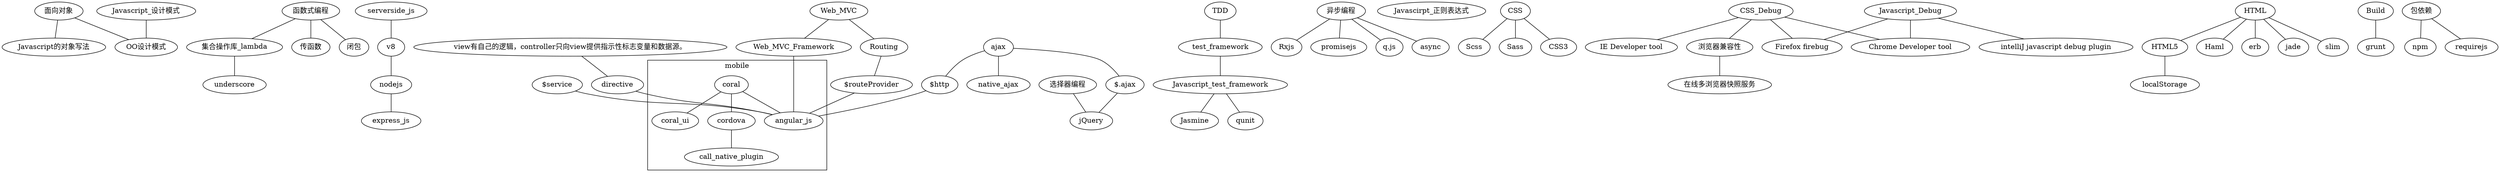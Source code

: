 graph javascript_knowlege_map {
  面向对象 -- Javascript的对象写法;
  面向对象 -- OO设计模式;
  函数式编程 -- 集合操作库_lambda -- underscore;
  函数式编程 -- 传函数,闭包;
  serverside_js -- v8 -- nodejs -- express_js;
  directive -- angular_js;
  Javascript_test_framework -- Jasmine;
  Javascript_test_framework -- qunit;
  Web_MVC -- Web_MVC_Framework;
  Web_MVC -- Routing;
  Web_MVC_Framework -- angular_js;
  Routing -- "$routeProvider";
  "$routeProvider" -- angular_js;
  "$service" -- angular_js;
  ajax -- "$http", "$.ajax", "native_ajax";
  "$http" -- angular_js;
  "$.ajax" -- jQuery;
  选择器编程 -- jQuery;
  异步编程 -- Rxjs, promisejs, "q.js", async;
  TDD -- test_framework;
  test_framework -- Javascript_test_framework;
  view有自己的逻辑，controller只向view提供指示性标志变量和数据源。 -- directive;
  Javascript_设计模式 -- OO设计模式;
  Javascirpt_正则表达式;
  CSS -- Scss;
  CSS -- Sass;
  CSS -- CSS3;
  CSS_Debug -- 浏览器兼容性 -- 在线多浏览器快照服务;
  HTML -- HTML5;
  HTML -- Haml;
  HTML -- erb;
  HTML -- jade;
  HTML -- slim;
  HTML5 -- localStorage;
  Build -- grunt;
  包依赖 -- npm,requirejs;
  subgraph cluster0{
    coral -- angular_js;
    coral -- coral_ui;
    coral -- cordova -- call_native_plugin;
    label = "mobile"
  } 
  Javascript_Debug -- "Chrome Developer tool", "Firefox firebug", "intelliJ javascript debug plugin";
  CSS_Debug -- "Chrome Developer tool", "Firefox firebug", "IE Developer tool"; 
}	